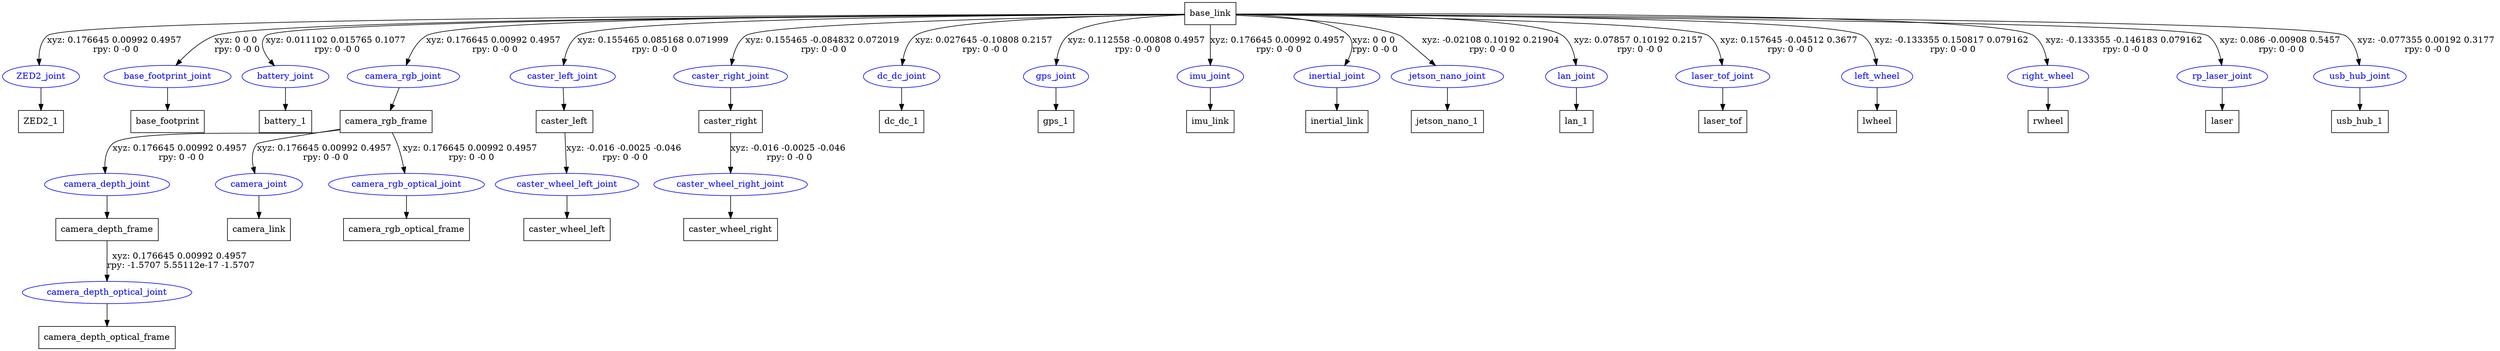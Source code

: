 digraph G {
node [shape=box];
"base_link" [label="base_link"];
"ZED2_1" [label="ZED2_1"];
"base_footprint" [label="base_footprint"];
"battery_1" [label="battery_1"];
"camera_rgb_frame" [label="camera_rgb_frame"];
"camera_depth_frame" [label="camera_depth_frame"];
"camera_depth_optical_frame" [label="camera_depth_optical_frame"];
"camera_link" [label="camera_link"];
"camera_rgb_optical_frame" [label="camera_rgb_optical_frame"];
"caster_left" [label="caster_left"];
"caster_wheel_left" [label="caster_wheel_left"];
"caster_right" [label="caster_right"];
"caster_wheel_right" [label="caster_wheel_right"];
"dc_dc_1" [label="dc_dc_1"];
"gps_1" [label="gps_1"];
"imu_link" [label="imu_link"];
"inertial_link" [label="inertial_link"];
"jetson_nano_1" [label="jetson_nano_1"];
"lan_1" [label="lan_1"];
"laser_tof" [label="laser_tof"];
"lwheel" [label="lwheel"];
"rwheel" [label="rwheel"];
"laser" [label="laser"];
"usb_hub_1" [label="usb_hub_1"];
node [shape=ellipse, color=blue, fontcolor=blue];
"base_link" -> "ZED2_joint" [label="xyz: 0.176645 0.00992 0.4957 \nrpy: 0 -0 0"]
"ZED2_joint" -> "ZED2_1"
"base_link" -> "base_footprint_joint" [label="xyz: 0 0 0 \nrpy: 0 -0 0"]
"base_footprint_joint" -> "base_footprint"
"base_link" -> "battery_joint" [label="xyz: 0.011102 0.015765 0.1077 \nrpy: 0 -0 0"]
"battery_joint" -> "battery_1"
"base_link" -> "camera_rgb_joint" [label="xyz: 0.176645 0.00992 0.4957 \nrpy: 0 -0 0"]
"camera_rgb_joint" -> "camera_rgb_frame"
"camera_rgb_frame" -> "camera_depth_joint" [label="xyz: 0.176645 0.00992 0.4957 \nrpy: 0 -0 0"]
"camera_depth_joint" -> "camera_depth_frame"
"camera_depth_frame" -> "camera_depth_optical_joint" [label="xyz: 0.176645 0.00992 0.4957 \nrpy: -1.5707 5.55112e-17 -1.5707"]
"camera_depth_optical_joint" -> "camera_depth_optical_frame"
"camera_rgb_frame" -> "camera_joint" [label="xyz: 0.176645 0.00992 0.4957 \nrpy: 0 -0 0"]
"camera_joint" -> "camera_link"
"camera_rgb_frame" -> "camera_rgb_optical_joint" [label="xyz: 0.176645 0.00992 0.4957 \nrpy: 0 -0 0"]
"camera_rgb_optical_joint" -> "camera_rgb_optical_frame"
"base_link" -> "caster_left_joint" [label="xyz: 0.155465 0.085168 0.071999 \nrpy: 0 -0 0"]
"caster_left_joint" -> "caster_left"
"caster_left" -> "caster_wheel_left_joint" [label="xyz: -0.016 -0.0025 -0.046 \nrpy: 0 -0 0"]
"caster_wheel_left_joint" -> "caster_wheel_left"
"base_link" -> "caster_right_joint" [label="xyz: 0.155465 -0.084832 0.072019 \nrpy: 0 -0 0"]
"caster_right_joint" -> "caster_right"
"caster_right" -> "caster_wheel_right_joint" [label="xyz: -0.016 -0.0025 -0.046 \nrpy: 0 -0 0"]
"caster_wheel_right_joint" -> "caster_wheel_right"
"base_link" -> "dc_dc_joint" [label="xyz: 0.027645 -0.10808 0.2157 \nrpy: 0 -0 0"]
"dc_dc_joint" -> "dc_dc_1"
"base_link" -> "gps_joint" [label="xyz: 0.112558 -0.00808 0.4957 \nrpy: 0 -0 0"]
"gps_joint" -> "gps_1"
"base_link" -> "imu_joint" [label="xyz: 0.176645 0.00992 0.4957 \nrpy: 0 -0 0"]
"imu_joint" -> "imu_link"
"base_link" -> "inertial_joint" [label="xyz: 0 0 0 \nrpy: 0 -0 0"]
"inertial_joint" -> "inertial_link"
"base_link" -> "jetson_nano_joint" [label="xyz: -0.02108 0.10192 0.21904 \nrpy: 0 -0 0"]
"jetson_nano_joint" -> "jetson_nano_1"
"base_link" -> "lan_joint" [label="xyz: 0.07857 0.10192 0.2157 \nrpy: 0 -0 0"]
"lan_joint" -> "lan_1"
"base_link" -> "laser_tof_joint" [label="xyz: 0.157645 -0.04512 0.3677 \nrpy: 0 -0 0"]
"laser_tof_joint" -> "laser_tof"
"base_link" -> "left_wheel" [label="xyz: -0.133355 0.150817 0.079162 \nrpy: 0 -0 0"]
"left_wheel" -> "lwheel"
"base_link" -> "right_wheel" [label="xyz: -0.133355 -0.146183 0.079162 \nrpy: 0 -0 0"]
"right_wheel" -> "rwheel"
"base_link" -> "rp_laser_joint" [label="xyz: 0.086 -0.00908 0.5457 \nrpy: 0 -0 0"]
"rp_laser_joint" -> "laser"
"base_link" -> "usb_hub_joint" [label="xyz: -0.077355 0.00192 0.3177 \nrpy: 0 -0 0"]
"usb_hub_joint" -> "usb_hub_1"
}
